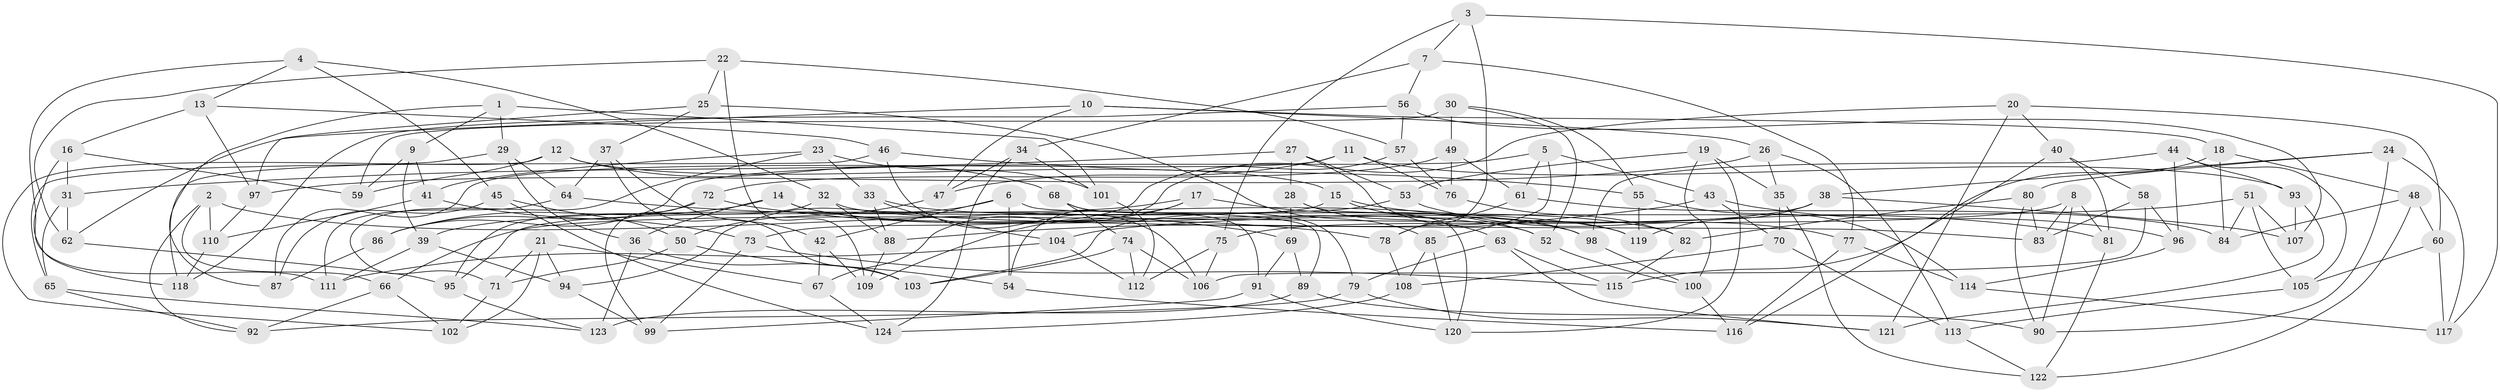// Generated by graph-tools (version 1.1) at 2025/38/03/09/25 02:38:11]
// undirected, 124 vertices, 248 edges
graph export_dot {
graph [start="1"]
  node [color=gray90,style=filled];
  1;
  2;
  3;
  4;
  5;
  6;
  7;
  8;
  9;
  10;
  11;
  12;
  13;
  14;
  15;
  16;
  17;
  18;
  19;
  20;
  21;
  22;
  23;
  24;
  25;
  26;
  27;
  28;
  29;
  30;
  31;
  32;
  33;
  34;
  35;
  36;
  37;
  38;
  39;
  40;
  41;
  42;
  43;
  44;
  45;
  46;
  47;
  48;
  49;
  50;
  51;
  52;
  53;
  54;
  55;
  56;
  57;
  58;
  59;
  60;
  61;
  62;
  63;
  64;
  65;
  66;
  67;
  68;
  69;
  70;
  71;
  72;
  73;
  74;
  75;
  76;
  77;
  78;
  79;
  80;
  81;
  82;
  83;
  84;
  85;
  86;
  87;
  88;
  89;
  90;
  91;
  92;
  93;
  94;
  95;
  96;
  97;
  98;
  99;
  100;
  101;
  102;
  103;
  104;
  105;
  106;
  107;
  108;
  109;
  110;
  111;
  112;
  113;
  114;
  115;
  116;
  117;
  118;
  119;
  120;
  121;
  122;
  123;
  124;
  1 -- 9;
  1 -- 87;
  1 -- 29;
  1 -- 101;
  2 -- 98;
  2 -- 92;
  2 -- 66;
  2 -- 110;
  3 -- 7;
  3 -- 75;
  3 -- 78;
  3 -- 117;
  4 -- 45;
  4 -- 13;
  4 -- 32;
  4 -- 111;
  5 -- 43;
  5 -- 86;
  5 -- 85;
  5 -- 61;
  6 -- 54;
  6 -- 42;
  6 -- 89;
  6 -- 94;
  7 -- 77;
  7 -- 56;
  7 -- 34;
  8 -- 66;
  8 -- 90;
  8 -- 81;
  8 -- 83;
  9 -- 41;
  9 -- 59;
  9 -- 39;
  10 -- 62;
  10 -- 26;
  10 -- 47;
  10 -- 18;
  11 -- 76;
  11 -- 93;
  11 -- 87;
  11 -- 47;
  12 -- 68;
  12 -- 15;
  12 -- 59;
  12 -- 102;
  13 -- 46;
  13 -- 97;
  13 -- 16;
  14 -- 52;
  14 -- 36;
  14 -- 82;
  14 -- 86;
  15 -- 95;
  15 -- 98;
  15 -- 81;
  16 -- 31;
  16 -- 118;
  16 -- 59;
  17 -- 52;
  17 -- 54;
  17 -- 39;
  17 -- 109;
  18 -- 115;
  18 -- 48;
  18 -- 84;
  19 -- 35;
  19 -- 120;
  19 -- 100;
  19 -- 53;
  20 -- 40;
  20 -- 121;
  20 -- 60;
  20 -- 67;
  21 -- 94;
  21 -- 102;
  21 -- 67;
  21 -- 71;
  22 -- 62;
  22 -- 25;
  22 -- 109;
  22 -- 57;
  23 -- 101;
  23 -- 71;
  23 -- 33;
  23 -- 41;
  24 -- 38;
  24 -- 80;
  24 -- 90;
  24 -- 117;
  25 -- 97;
  25 -- 37;
  25 -- 85;
  26 -- 97;
  26 -- 113;
  26 -- 35;
  27 -- 53;
  27 -- 28;
  27 -- 31;
  27 -- 119;
  28 -- 120;
  28 -- 63;
  28 -- 69;
  29 -- 64;
  29 -- 118;
  29 -- 36;
  30 -- 49;
  30 -- 55;
  30 -- 52;
  30 -- 59;
  31 -- 65;
  31 -- 62;
  32 -- 83;
  32 -- 88;
  32 -- 95;
  33 -- 119;
  33 -- 88;
  33 -- 104;
  34 -- 47;
  34 -- 101;
  34 -- 124;
  35 -- 122;
  35 -- 70;
  36 -- 123;
  36 -- 103;
  37 -- 42;
  37 -- 64;
  37 -- 103;
  38 -- 107;
  38 -- 119;
  38 -- 75;
  39 -- 94;
  39 -- 111;
  40 -- 58;
  40 -- 81;
  40 -- 116;
  41 -- 73;
  41 -- 110;
  42 -- 67;
  42 -- 109;
  43 -- 88;
  43 -- 96;
  43 -- 70;
  44 -- 96;
  44 -- 98;
  44 -- 93;
  44 -- 105;
  45 -- 50;
  45 -- 87;
  45 -- 124;
  46 -- 65;
  46 -- 55;
  46 -- 106;
  47 -- 50;
  48 -- 84;
  48 -- 60;
  48 -- 122;
  49 -- 61;
  49 -- 72;
  49 -- 76;
  50 -- 54;
  50 -- 71;
  51 -- 105;
  51 -- 104;
  51 -- 107;
  51 -- 84;
  52 -- 100;
  53 -- 77;
  53 -- 103;
  54 -- 116;
  55 -- 114;
  55 -- 119;
  56 -- 57;
  56 -- 107;
  56 -- 118;
  57 -- 73;
  57 -- 76;
  58 -- 96;
  58 -- 106;
  58 -- 83;
  60 -- 117;
  60 -- 105;
  61 -- 78;
  61 -- 84;
  62 -- 95;
  63 -- 79;
  63 -- 121;
  63 -- 115;
  64 -- 111;
  64 -- 69;
  65 -- 92;
  65 -- 123;
  66 -- 92;
  66 -- 102;
  67 -- 124;
  68 -- 91;
  68 -- 79;
  68 -- 74;
  69 -- 91;
  69 -- 89;
  70 -- 108;
  70 -- 113;
  71 -- 102;
  72 -- 99;
  72 -- 86;
  72 -- 78;
  73 -- 99;
  73 -- 115;
  74 -- 103;
  74 -- 112;
  74 -- 106;
  75 -- 106;
  75 -- 112;
  76 -- 82;
  77 -- 114;
  77 -- 116;
  78 -- 108;
  79 -- 121;
  79 -- 92;
  80 -- 90;
  80 -- 82;
  80 -- 83;
  81 -- 122;
  82 -- 115;
  85 -- 120;
  85 -- 108;
  86 -- 87;
  88 -- 109;
  89 -- 90;
  89 -- 123;
  91 -- 120;
  91 -- 99;
  93 -- 107;
  93 -- 121;
  94 -- 99;
  95 -- 123;
  96 -- 114;
  97 -- 110;
  98 -- 100;
  100 -- 116;
  101 -- 112;
  104 -- 111;
  104 -- 112;
  105 -- 113;
  108 -- 124;
  110 -- 118;
  113 -- 122;
  114 -- 117;
}
